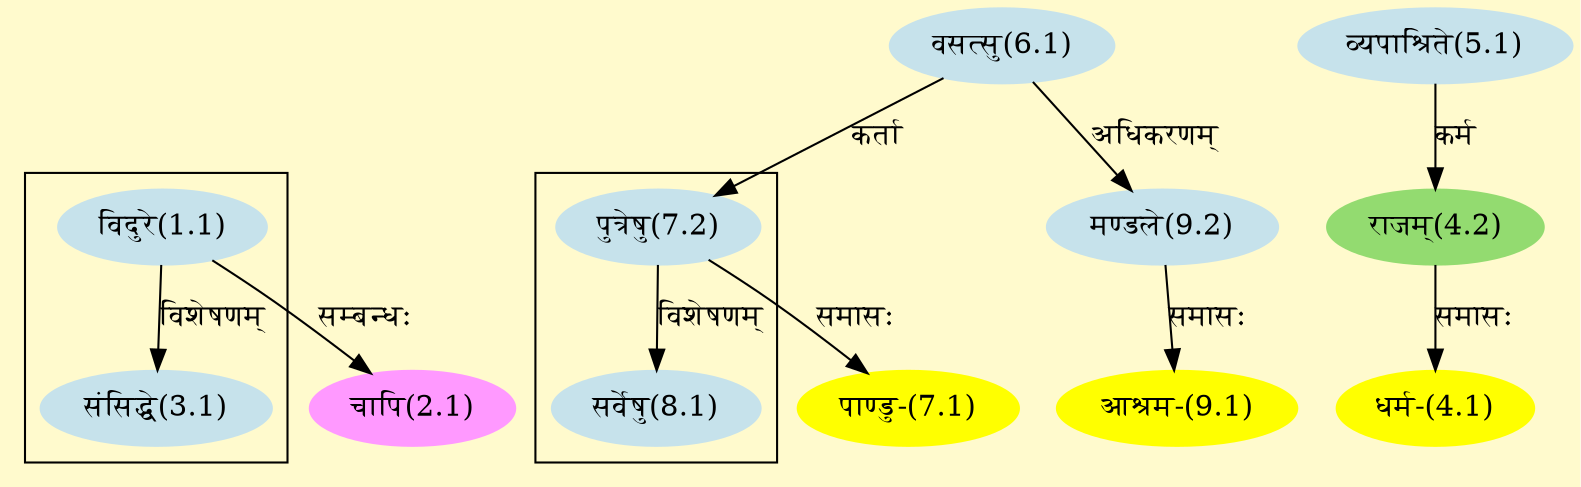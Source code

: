 digraph G{
rankdir=BT;
 compound=true;
 bgcolor="lemonchiffon1";

subgraph cluster_1{
Node3_1 [style=filled, color="#C6E2EB" label = "संसिद्धे(3.1)"]
Node1_1 [style=filled, color="#C6E2EB" label = "विदुरे(1.1)"]

}

subgraph cluster_2{
Node8_1 [style=filled, color="#C6E2EB" label = "सर्वेषु(8.1)"]
Node7_2 [style=filled, color="#C6E2EB" label = "पुत्रेषु(7.2)"]

}
Node1_1 [style=filled, color="#C6E2EB" label = "विदुरे(1.1)"]
Node [style=filled, color="" label = "()"]
Node2_1 [style=filled, color="#FF99FF" label = "चापि(2.1)"]
Node4_1 [style=filled, color="#FFFF00" label = "धर्म-(4.1)"]
Node4_2 [style=filled, color="#93DB70" label = "राजम्(4.2)"]
Node5_1 [style=filled, color="#C6E2EB" label = "व्यपाश्रिते(5.1)"]
Node6_1 [style=filled, color="#C6E2EB" label = "वसत्सु(6.1)"]
Node7_1 [style=filled, color="#FFFF00" label = "पाण्डु-(7.1)"]
Node7_2 [style=filled, color="#C6E2EB" label = "पुत्रेषु(7.2)"]
Node9_1 [style=filled, color="#FFFF00" label = "आश्रम-(9.1)"]
Node9_2 [style=filled, color="#C6E2EB" label = "मण्डले(9.2)"]
/* Start of Relations section */

Node2_1 -> Node1_1 [  label="सम्बन्धः"  dir="back" ]
Node3_1 -> Node1_1 [  label="विशेषणम्"  dir="back" ]
Node4_1 -> Node4_2 [  label="समासः"  dir="back" ]
Node4_2 -> Node5_1 [  label="कर्म"  dir="back" ]
Node7_1 -> Node7_2 [  label="समासः"  dir="back" ]
Node7_2 -> Node6_1 [  label="कर्ता"  dir="back" ]
Node8_1 -> Node7_2 [  label="विशेषणम्"  dir="back" ]
Node9_1 -> Node9_2 [  label="समासः"  dir="back" ]
Node9_2 -> Node6_1 [  label="अधिकरणम्"  dir="back" ]
}
